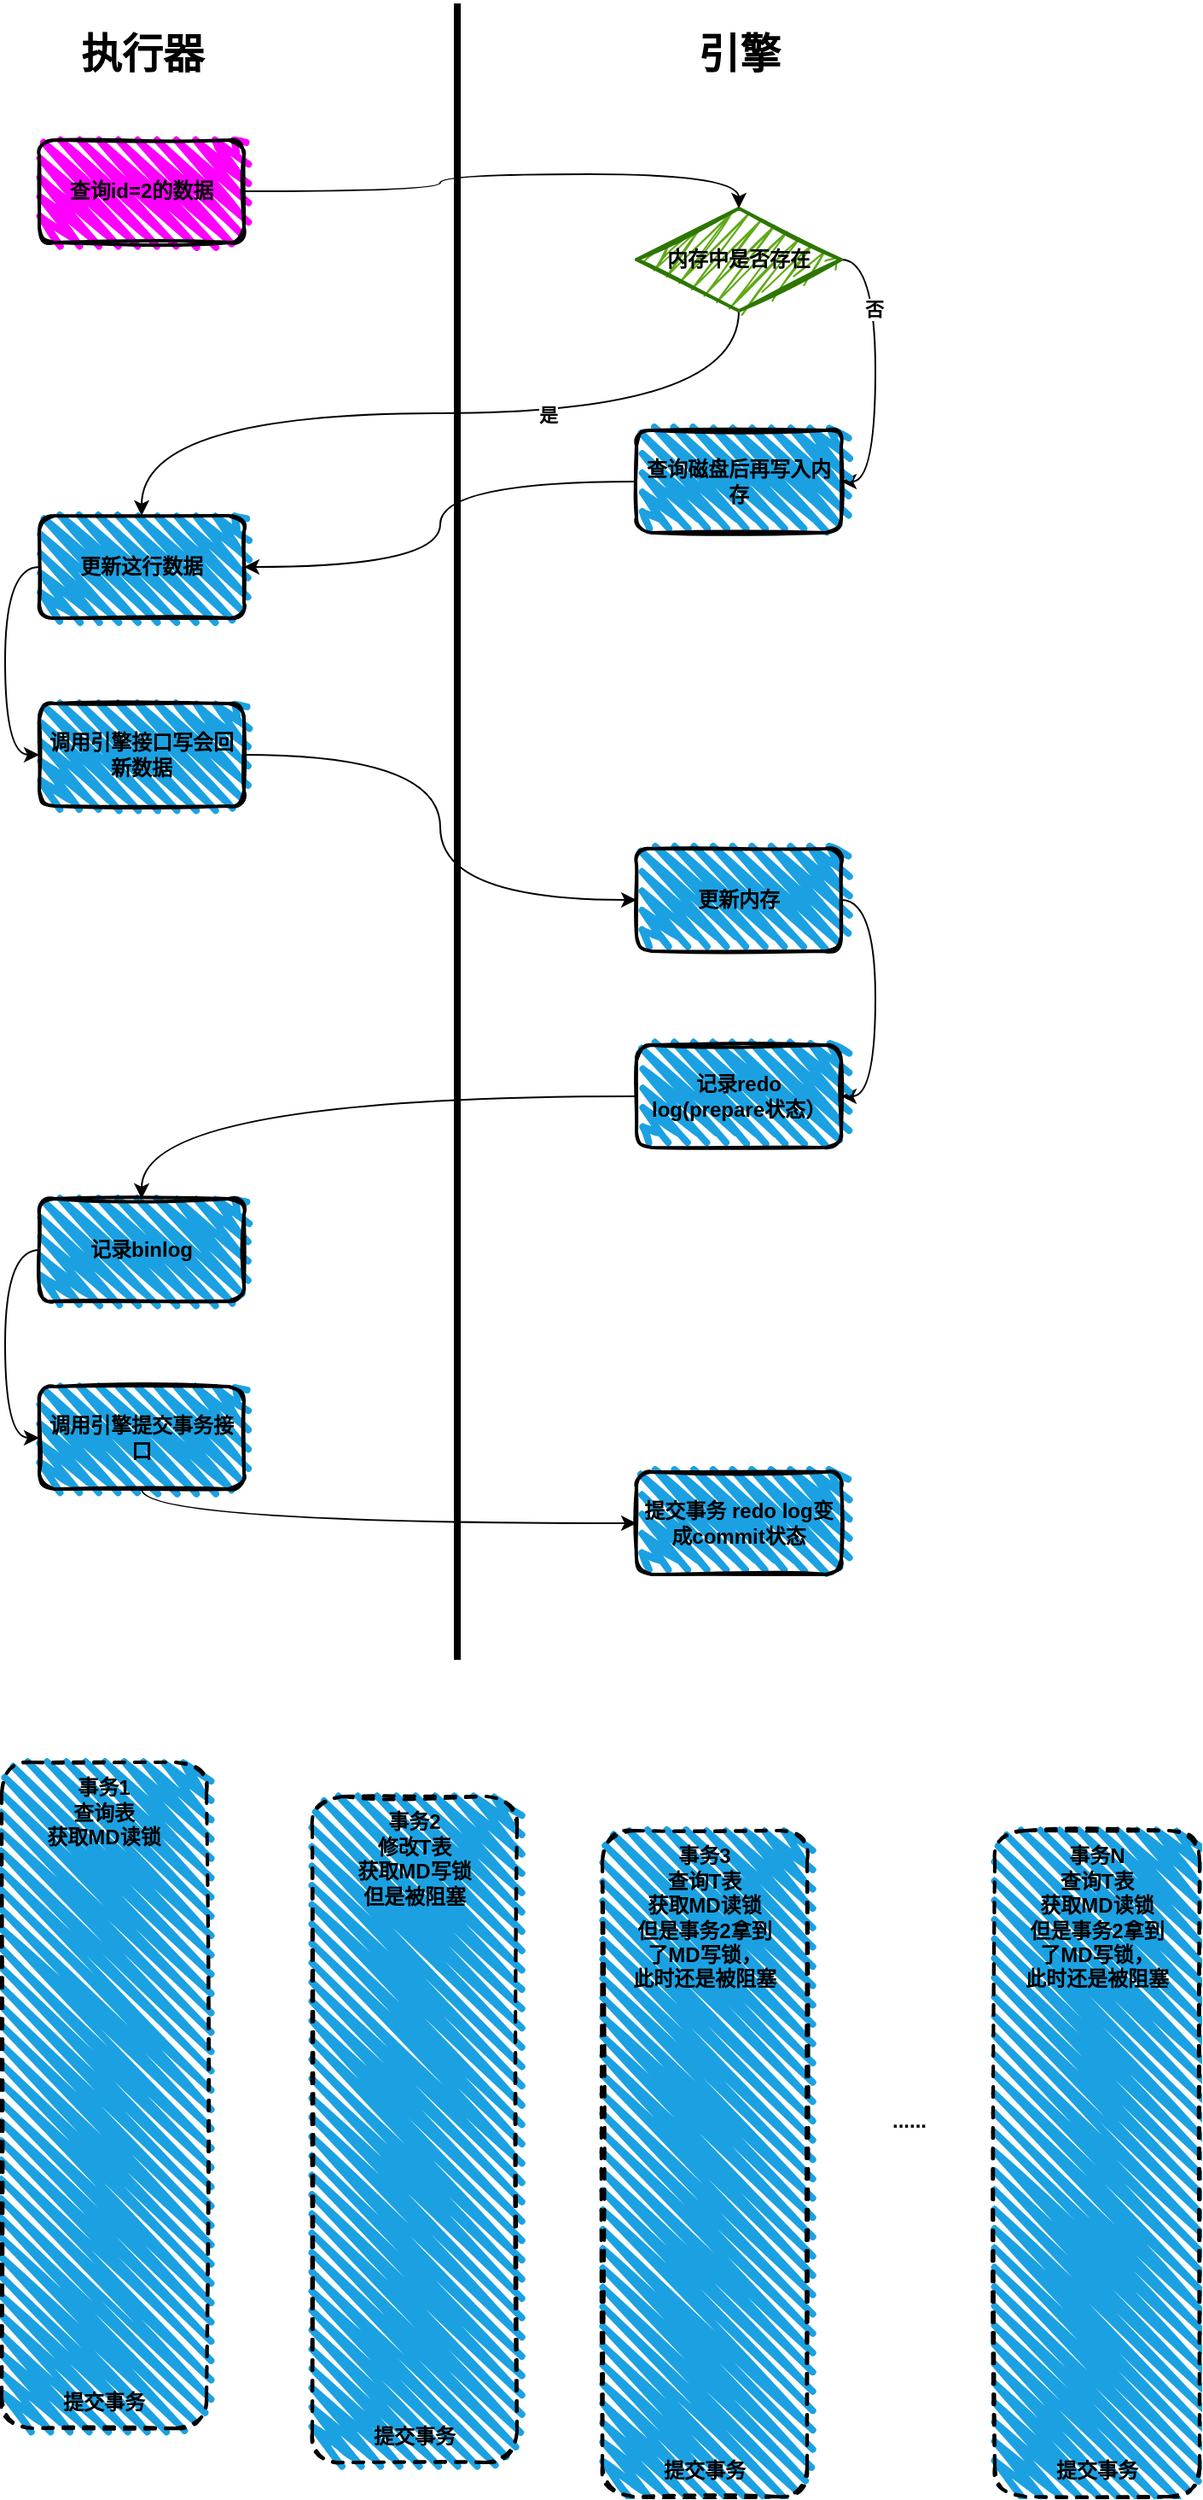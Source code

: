<mxfile version="14.8.6" type="github">
  <diagram id="walVSMsDh5LgmIfHj4hT" name="Page-1">
    <mxGraphModel dx="1422" dy="762" grid="1" gridSize="10" guides="1" tooltips="1" connect="1" arrows="1" fold="1" page="1" pageScale="1" pageWidth="827" pageHeight="1169" math="0" shadow="0">
      <root>
        <mxCell id="0" />
        <mxCell id="1" parent="0" />
        <mxCell id="Xrpvf3l47yjOxYBfOxb9-2" value="" style="line;strokeWidth=4;direction=south;html=1;perimeter=backbonePerimeter;points=[];outlineConnect=0;" parent="1" vertex="1">
          <mxGeometry x="370" y="30" width="10" height="970" as="geometry" />
        </mxCell>
        <mxCell id="Xrpvf3l47yjOxYBfOxb9-6" value="&lt;font face=&quot;Comic Sans MS&quot;&gt;执行器&lt;/font&gt;" style="text;strokeColor=none;fillColor=none;html=1;fontSize=24;fontStyle=1;verticalAlign=middle;align=center;" parent="1" vertex="1">
          <mxGeometry x="140" y="40" width="100" height="40" as="geometry" />
        </mxCell>
        <mxCell id="Xrpvf3l47yjOxYBfOxb9-7" value="&lt;font face=&quot;Comic Sans MS&quot;&gt;引擎&lt;/font&gt;" style="text;strokeColor=none;fillColor=none;html=1;fontSize=24;fontStyle=1;verticalAlign=middle;align=center;" parent="1" vertex="1">
          <mxGeometry x="490" y="40" width="100" height="40" as="geometry" />
        </mxCell>
        <mxCell id="Xrpvf3l47yjOxYBfOxb9-21" style="edgeStyle=orthogonalEdgeStyle;curved=1;orthogonalLoop=1;jettySize=auto;html=1;exitX=1;exitY=0.5;exitDx=0;exitDy=0;entryX=1;entryY=0.5;entryDx=0;entryDy=0;fontFamily=Comic Sans MS;fontColor=#000000;" parent="1" source="Xrpvf3l47yjOxYBfOxb9-11" target="Xrpvf3l47yjOxYBfOxb9-29" edge="1">
          <mxGeometry relative="1" as="geometry">
            <mxPoint x="600" y="303" as="targetPoint" />
          </mxGeometry>
        </mxCell>
        <mxCell id="Xrpvf3l47yjOxYBfOxb9-22" value="否" style="edgeLabel;html=1;align=center;verticalAlign=middle;resizable=0;points=[];fontFamily=Comic Sans MS;fontColor=#000000;fontStyle=1" parent="Xrpvf3l47yjOxYBfOxb9-21" vertex="1" connectable="0">
          <mxGeometry x="-0.421" y="-1" relative="1" as="geometry">
            <mxPoint as="offset" />
          </mxGeometry>
        </mxCell>
        <mxCell id="Xrpvf3l47yjOxYBfOxb9-26" style="edgeStyle=orthogonalEdgeStyle;curved=1;orthogonalLoop=1;jettySize=auto;html=1;exitX=0.5;exitY=1;exitDx=0;exitDy=0;entryX=0.5;entryY=0;entryDx=0;entryDy=0;fontFamily=Comic Sans MS;fontColor=#000000;" parent="1" source="Xrpvf3l47yjOxYBfOxb9-11" target="Xrpvf3l47yjOxYBfOxb9-25" edge="1">
          <mxGeometry relative="1" as="geometry" />
        </mxCell>
        <mxCell id="Xrpvf3l47yjOxYBfOxb9-27" value="是" style="edgeLabel;html=1;align=center;verticalAlign=middle;resizable=0;points=[];fontFamily=Comic Sans MS;fontColor=#000000;fontStyle=1;fontSize=11;" parent="Xrpvf3l47yjOxYBfOxb9-26" vertex="1" connectable="0">
          <mxGeometry x="-0.268" y="1" relative="1" as="geometry">
            <mxPoint as="offset" />
          </mxGeometry>
        </mxCell>
        <mxCell id="Xrpvf3l47yjOxYBfOxb9-11" value="&lt;b&gt;&lt;font face=&quot;Comic Sans MS&quot; color=&quot;#000000&quot;&gt;内存中是否存在&lt;/font&gt;&lt;/b&gt;" style="rhombus;whiteSpace=wrap;html=1;strokeWidth=2;fillWeight=-1;hachureGap=8;fillStyle=zigzag;sketch=1;fillColor=#60a917;strokeColor=#2D7600;fontColor=#ffffff;" parent="1" vertex="1">
          <mxGeometry x="480" y="150" width="120" height="60" as="geometry" />
        </mxCell>
        <mxCell id="Xrpvf3l47yjOxYBfOxb9-33" style="edgeStyle=orthogonalEdgeStyle;curved=1;orthogonalLoop=1;jettySize=auto;html=1;exitX=1;exitY=0.5;exitDx=0;exitDy=0;entryX=0.5;entryY=0;entryDx=0;entryDy=0;fontFamily=Comic Sans MS;fontSize=11;fontColor=#000000;" parent="1" source="Xrpvf3l47yjOxYBfOxb9-24" target="Xrpvf3l47yjOxYBfOxb9-11" edge="1">
          <mxGeometry relative="1" as="geometry" />
        </mxCell>
        <mxCell id="Xrpvf3l47yjOxYBfOxb9-24" value="&lt;b&gt;查询id=2的数据&lt;/b&gt;" style="rounded=1;whiteSpace=wrap;html=1;strokeWidth=2;fillWeight=4;hachureGap=8;hachureAngle=45;sketch=1;fillStyle=zigzag;shadow=0;glass=0;fillColor=#FF00FF;" parent="1" vertex="1">
          <mxGeometry x="130" y="110" width="120" height="60" as="geometry" />
        </mxCell>
        <mxCell id="Xrpvf3l47yjOxYBfOxb9-35" style="edgeStyle=orthogonalEdgeStyle;curved=1;orthogonalLoop=1;jettySize=auto;html=1;exitX=0;exitY=0.5;exitDx=0;exitDy=0;entryX=0;entryY=0.5;entryDx=0;entryDy=0;fontFamily=Comic Sans MS;fontSize=11;fontColor=#000000;" parent="1" source="Xrpvf3l47yjOxYBfOxb9-25" target="Xrpvf3l47yjOxYBfOxb9-34" edge="1">
          <mxGeometry relative="1" as="geometry" />
        </mxCell>
        <mxCell id="Xrpvf3l47yjOxYBfOxb9-25" value="&lt;b&gt;更新这行数据&lt;/b&gt;" style="rounded=1;whiteSpace=wrap;html=1;strokeWidth=2;fillWeight=4;hachureGap=8;hachureAngle=45;fillColor=#1ba1e2;sketch=1;fillStyle=zigzag;shadow=0;glass=0;" parent="1" vertex="1">
          <mxGeometry x="130" y="330" width="120" height="60" as="geometry" />
        </mxCell>
        <mxCell id="Xrpvf3l47yjOxYBfOxb9-30" style="edgeStyle=orthogonalEdgeStyle;curved=1;orthogonalLoop=1;jettySize=auto;html=1;exitX=0;exitY=0.5;exitDx=0;exitDy=0;entryX=1;entryY=0.5;entryDx=0;entryDy=0;fontFamily=Comic Sans MS;fontSize=11;fontColor=#000000;" parent="1" source="Xrpvf3l47yjOxYBfOxb9-29" target="Xrpvf3l47yjOxYBfOxb9-25" edge="1">
          <mxGeometry relative="1" as="geometry" />
        </mxCell>
        <mxCell id="Xrpvf3l47yjOxYBfOxb9-29" value="&lt;b&gt;查询磁盘后再写入内存&lt;/b&gt;" style="rounded=1;whiteSpace=wrap;html=1;strokeWidth=2;fillWeight=4;hachureGap=8;hachureAngle=45;fillColor=#1ba1e2;sketch=1;fillStyle=zigzag;shadow=0;glass=0;" parent="1" vertex="1">
          <mxGeometry x="480" y="280" width="120" height="60" as="geometry" />
        </mxCell>
        <mxCell id="Xrpvf3l47yjOxYBfOxb9-37" style="edgeStyle=orthogonalEdgeStyle;curved=1;orthogonalLoop=1;jettySize=auto;html=1;exitX=1;exitY=0.5;exitDx=0;exitDy=0;entryX=0;entryY=0.5;entryDx=0;entryDy=0;fontFamily=Comic Sans MS;fontSize=11;fontColor=#000000;" parent="1" source="Xrpvf3l47yjOxYBfOxb9-34" target="Xrpvf3l47yjOxYBfOxb9-36" edge="1">
          <mxGeometry relative="1" as="geometry" />
        </mxCell>
        <mxCell id="Xrpvf3l47yjOxYBfOxb9-34" value="&lt;b&gt;调用引擎接口写会回新数据&lt;/b&gt;" style="rounded=1;whiteSpace=wrap;html=1;strokeWidth=2;fillWeight=4;hachureGap=8;hachureAngle=45;fillColor=#1ba1e2;sketch=1;fillStyle=zigzag;shadow=0;glass=0;" parent="1" vertex="1">
          <mxGeometry x="130" y="440" width="120" height="60" as="geometry" />
        </mxCell>
        <mxCell id="Xrpvf3l47yjOxYBfOxb9-39" style="edgeStyle=orthogonalEdgeStyle;curved=1;orthogonalLoop=1;jettySize=auto;html=1;exitX=1;exitY=0.5;exitDx=0;exitDy=0;entryX=1;entryY=0.5;entryDx=0;entryDy=0;fontFamily=Comic Sans MS;fontSize=11;fontColor=#000000;" parent="1" source="Xrpvf3l47yjOxYBfOxb9-36" target="Xrpvf3l47yjOxYBfOxb9-38" edge="1">
          <mxGeometry relative="1" as="geometry" />
        </mxCell>
        <mxCell id="Xrpvf3l47yjOxYBfOxb9-36" value="&lt;b&gt;更新内存&lt;/b&gt;" style="rounded=1;whiteSpace=wrap;html=1;strokeWidth=2;fillWeight=4;hachureGap=8;hachureAngle=45;fillColor=#1ba1e2;sketch=1;fillStyle=zigzag;shadow=0;glass=0;" parent="1" vertex="1">
          <mxGeometry x="480" y="525" width="120" height="60" as="geometry" />
        </mxCell>
        <mxCell id="Xrpvf3l47yjOxYBfOxb9-42" style="edgeStyle=orthogonalEdgeStyle;curved=1;orthogonalLoop=1;jettySize=auto;html=1;exitX=0;exitY=0.5;exitDx=0;exitDy=0;entryX=0.5;entryY=0;entryDx=0;entryDy=0;fontFamily=Comic Sans MS;fontSize=11;fontColor=#000000;" parent="1" source="Xrpvf3l47yjOxYBfOxb9-38" target="Xrpvf3l47yjOxYBfOxb9-40" edge="1">
          <mxGeometry relative="1" as="geometry" />
        </mxCell>
        <mxCell id="Xrpvf3l47yjOxYBfOxb9-38" value="&lt;b&gt;记录redo log(prepare状态）&lt;/b&gt;" style="rounded=1;whiteSpace=wrap;html=1;strokeWidth=2;fillWeight=4;hachureGap=8;hachureAngle=45;fillColor=#1ba1e2;sketch=1;fillStyle=zigzag;shadow=0;glass=0;" parent="1" vertex="1">
          <mxGeometry x="480" y="640" width="120" height="60" as="geometry" />
        </mxCell>
        <mxCell id="Xrpvf3l47yjOxYBfOxb9-44" style="edgeStyle=orthogonalEdgeStyle;curved=1;orthogonalLoop=1;jettySize=auto;html=1;exitX=0;exitY=0.5;exitDx=0;exitDy=0;entryX=0;entryY=0.5;entryDx=0;entryDy=0;fontFamily=Comic Sans MS;fontSize=11;fontColor=#000000;" parent="1" source="Xrpvf3l47yjOxYBfOxb9-40" target="Xrpvf3l47yjOxYBfOxb9-43" edge="1">
          <mxGeometry relative="1" as="geometry" />
        </mxCell>
        <mxCell id="Xrpvf3l47yjOxYBfOxb9-40" value="&lt;b&gt;记录binlog&lt;/b&gt;" style="rounded=1;whiteSpace=wrap;html=1;strokeWidth=2;fillWeight=4;hachureGap=8;hachureAngle=45;fillColor=#1ba1e2;sketch=1;fillStyle=zigzag;shadow=0;glass=0;" parent="1" vertex="1">
          <mxGeometry x="130" y="730" width="120" height="60" as="geometry" />
        </mxCell>
        <mxCell id="Xrpvf3l47yjOxYBfOxb9-46" style="edgeStyle=orthogonalEdgeStyle;curved=1;orthogonalLoop=1;jettySize=auto;html=1;exitX=0.5;exitY=1;exitDx=0;exitDy=0;fontFamily=Comic Sans MS;fontSize=11;fontColor=#000000;" parent="1" source="Xrpvf3l47yjOxYBfOxb9-43" target="Xrpvf3l47yjOxYBfOxb9-45" edge="1">
          <mxGeometry relative="1" as="geometry" />
        </mxCell>
        <mxCell id="Xrpvf3l47yjOxYBfOxb9-43" value="&lt;b&gt;调用引擎提交事务接口&lt;/b&gt;" style="rounded=1;whiteSpace=wrap;html=1;strokeWidth=2;fillWeight=4;hachureGap=8;hachureAngle=45;fillColor=#1ba1e2;sketch=1;fillStyle=zigzag;shadow=0;glass=0;" parent="1" vertex="1">
          <mxGeometry x="130" y="840" width="120" height="60" as="geometry" />
        </mxCell>
        <mxCell id="Xrpvf3l47yjOxYBfOxb9-45" value="&lt;b&gt;提交事务 redo log变成commit状态&lt;/b&gt;" style="rounded=1;whiteSpace=wrap;html=1;strokeWidth=2;fillWeight=4;hachureGap=8;hachureAngle=45;fillColor=#1ba1e2;sketch=1;fillStyle=zigzag;shadow=0;glass=0;" parent="1" vertex="1">
          <mxGeometry x="480" y="890" width="120" height="60" as="geometry" />
        </mxCell>
        <mxCell id="SpeBJbw6iy6NKWPLLwBO-5" value="&lt;b&gt;事务1&lt;br&gt;查询表&lt;br&gt;获取MD读锁&lt;br&gt;&lt;br&gt;&lt;br&gt;&lt;br&gt;&lt;br&gt;&lt;br&gt;&lt;br&gt;&lt;br&gt;&lt;br&gt;&lt;br&gt;&lt;br&gt;&lt;br&gt;&lt;br&gt;&lt;br&gt;&lt;br&gt;&lt;br&gt;&lt;br&gt;&lt;br&gt;&lt;br&gt;&lt;br&gt;&lt;br&gt;&lt;br&gt;&lt;br&gt;提交事务&lt;br&gt;&lt;/b&gt;" style="rounded=1;whiteSpace=wrap;html=1;strokeWidth=2;fillWeight=4;hachureGap=8;hachureAngle=45;fillColor=#1ba1e2;sketch=1;fillStyle=zigzag;shadow=0;glass=0;dashed=1;" vertex="1" parent="1">
          <mxGeometry x="108" y="1060" width="120" height="390" as="geometry" />
        </mxCell>
        <mxCell id="SpeBJbw6iy6NKWPLLwBO-10" value="&lt;b&gt;事务2&lt;br&gt;修改T表&lt;br&gt;获取MD写锁&lt;br&gt;但是被阻塞&lt;br&gt;&lt;br&gt;&lt;br&gt;&lt;br&gt;&lt;br&gt;&lt;br&gt;&lt;br&gt;&lt;br&gt;&lt;br&gt;&lt;br&gt;&lt;br&gt;&lt;br&gt;&lt;br&gt;&lt;br&gt;&lt;br&gt;&lt;br&gt;&lt;br&gt;&lt;br&gt;&lt;br&gt;&lt;br&gt;&lt;br&gt;&lt;br&gt;提交事务&lt;br&gt;&lt;/b&gt;" style="rounded=1;whiteSpace=wrap;html=1;strokeWidth=2;fillWeight=4;hachureGap=8;hachureAngle=45;fillColor=#1ba1e2;sketch=1;fillStyle=zigzag;shadow=0;glass=0;dashed=1;" vertex="1" parent="1">
          <mxGeometry x="290" y="1080" width="120" height="390" as="geometry" />
        </mxCell>
        <mxCell id="SpeBJbw6iy6NKWPLLwBO-11" value="&lt;b&gt;事务3&lt;br&gt;查询T表&lt;br&gt;获取MD读锁&lt;br&gt;但是事务2拿到&lt;br&gt;了MD写锁，&lt;br&gt;此时还是被阻塞&lt;br&gt;&lt;br&gt;&lt;br&gt;&lt;br&gt;&lt;br&gt;&lt;br&gt;&lt;br&gt;&lt;br&gt;&lt;br&gt;&lt;br&gt;&lt;br&gt;&lt;br&gt;&lt;br&gt;&lt;br&gt;&lt;br&gt;&lt;br&gt;&lt;br&gt;&lt;br&gt;&lt;br&gt;&lt;br&gt;提交事务&lt;br&gt;&lt;/b&gt;" style="rounded=1;whiteSpace=wrap;html=1;strokeWidth=2;fillWeight=4;hachureGap=8;hachureAngle=45;fillColor=#1ba1e2;sketch=1;fillStyle=zigzag;shadow=0;glass=0;dashed=1;" vertex="1" parent="1">
          <mxGeometry x="460" y="1100" width="120" height="390" as="geometry" />
        </mxCell>
        <mxCell id="SpeBJbw6iy6NKWPLLwBO-12" value="&lt;b&gt;......&lt;/b&gt;" style="text;html=1;strokeColor=none;fillColor=none;align=center;verticalAlign=middle;whiteSpace=wrap;rounded=0;shadow=0;glass=0;dashed=1;sketch=0;" vertex="1" parent="1">
          <mxGeometry x="620" y="1260" width="40" height="20" as="geometry" />
        </mxCell>
        <mxCell id="SpeBJbw6iy6NKWPLLwBO-13" value="&lt;b&gt;事务N&lt;br&gt;查询T表&lt;br&gt;获取MD读锁&lt;br&gt;但是事务2拿到&lt;br&gt;了MD写锁，&lt;br&gt;此时还是被阻塞&lt;br&gt;&lt;br&gt;&lt;br&gt;&lt;br&gt;&lt;br&gt;&lt;br&gt;&lt;br&gt;&lt;br&gt;&lt;br&gt;&lt;br&gt;&lt;br&gt;&lt;br&gt;&lt;br&gt;&lt;br&gt;&lt;br&gt;&lt;br&gt;&lt;br&gt;&lt;br&gt;&lt;br&gt;&lt;br&gt;提交事务&lt;br&gt;&lt;/b&gt;" style="rounded=1;whiteSpace=wrap;html=1;strokeWidth=2;fillWeight=4;hachureGap=8;hachureAngle=45;fillColor=#1ba1e2;sketch=1;fillStyle=zigzag;shadow=0;glass=0;dashed=1;" vertex="1" parent="1">
          <mxGeometry x="690" y="1100" width="120" height="390" as="geometry" />
        </mxCell>
      </root>
    </mxGraphModel>
  </diagram>
</mxfile>
